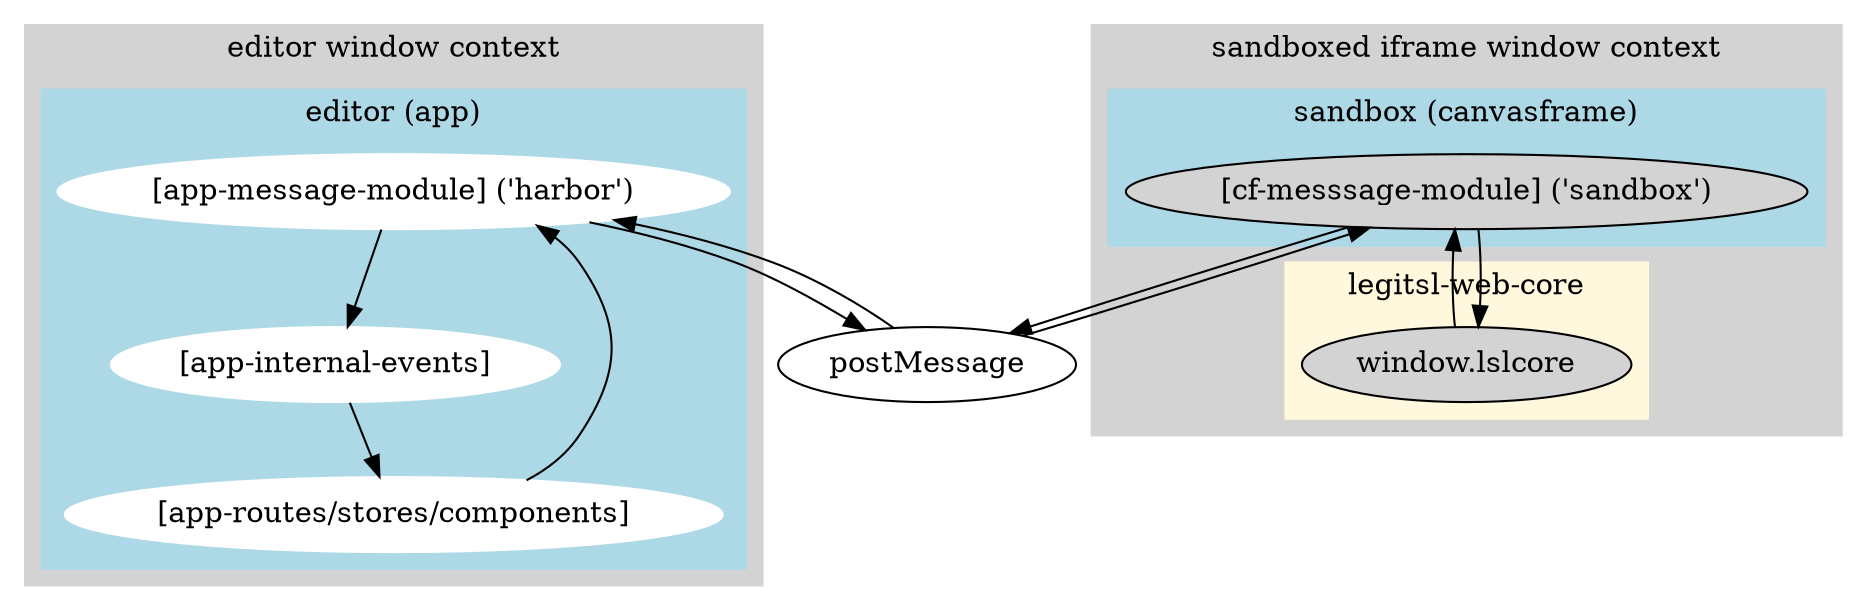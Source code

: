 digraph G {

  subgraph cluster_editor_window {
    style=filled;
    color=lightgrey;
    label = "editor window context";
     subgraph cluster_0 {
        style=filled;
        color=lightblue;
        node [style=filled,color=white];
        "[app-message-module] ('harbor')";
        "[app-internal-events]";
        "[app-message-module] ('harbor')" -> "[app-internal-events]";
        "[app-internal-events]"->"[app-routes/stores/components]";
        "[app-routes/stores/components]" -> "[app-message-module] ('harbor')";
        label = "editor (app)";
      }
  }

  subgraph cluster_sandboxed_iframe {
    style=filled;
    color=lightgrey;
    label = "sandboxed iframe window context";
    node [style=filled];
    
    subgraph cluster_1 {
      "[cf-messsage-module] ('sandbox')";
      label = "sandbox (canvasframe)";
      color=lightblue;
    }
    
    subgraph cluster_2 {
      "window.lslcore";
      label = "legitsl-web-core";
      color=cornsilk;
    }
    
    "[cf-messsage-module] ('sandbox')" -> "window.lslcore";
    "window.lslcore" -> "[cf-messsage-module] ('sandbox')";
  }

  "[app-message-module] ('harbor')" -> "postMessage" -> "[cf-messsage-module] ('sandbox')";
  "[cf-messsage-module] ('sandbox')" -> "postMessage" -> "[app-message-module] ('harbor')";

}